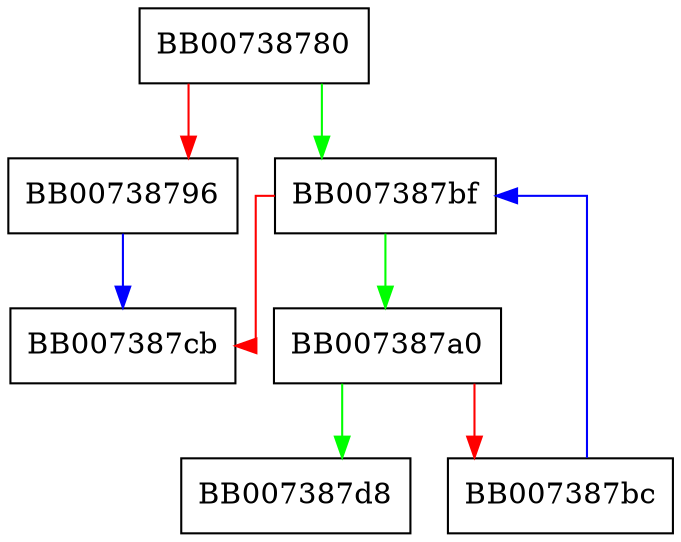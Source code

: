 digraph ocsp_ext_d2i_SCT_LIST {
  node [shape="box"];
  graph [splines=ortho];
  BB00738780 -> BB007387bf [color="green"];
  BB00738780 -> BB00738796 [color="red"];
  BB00738796 -> BB007387cb [color="blue"];
  BB007387a0 -> BB007387d8 [color="green"];
  BB007387a0 -> BB007387bc [color="red"];
  BB007387bc -> BB007387bf [color="blue"];
  BB007387bf -> BB007387a0 [color="green"];
  BB007387bf -> BB007387cb [color="red"];
}